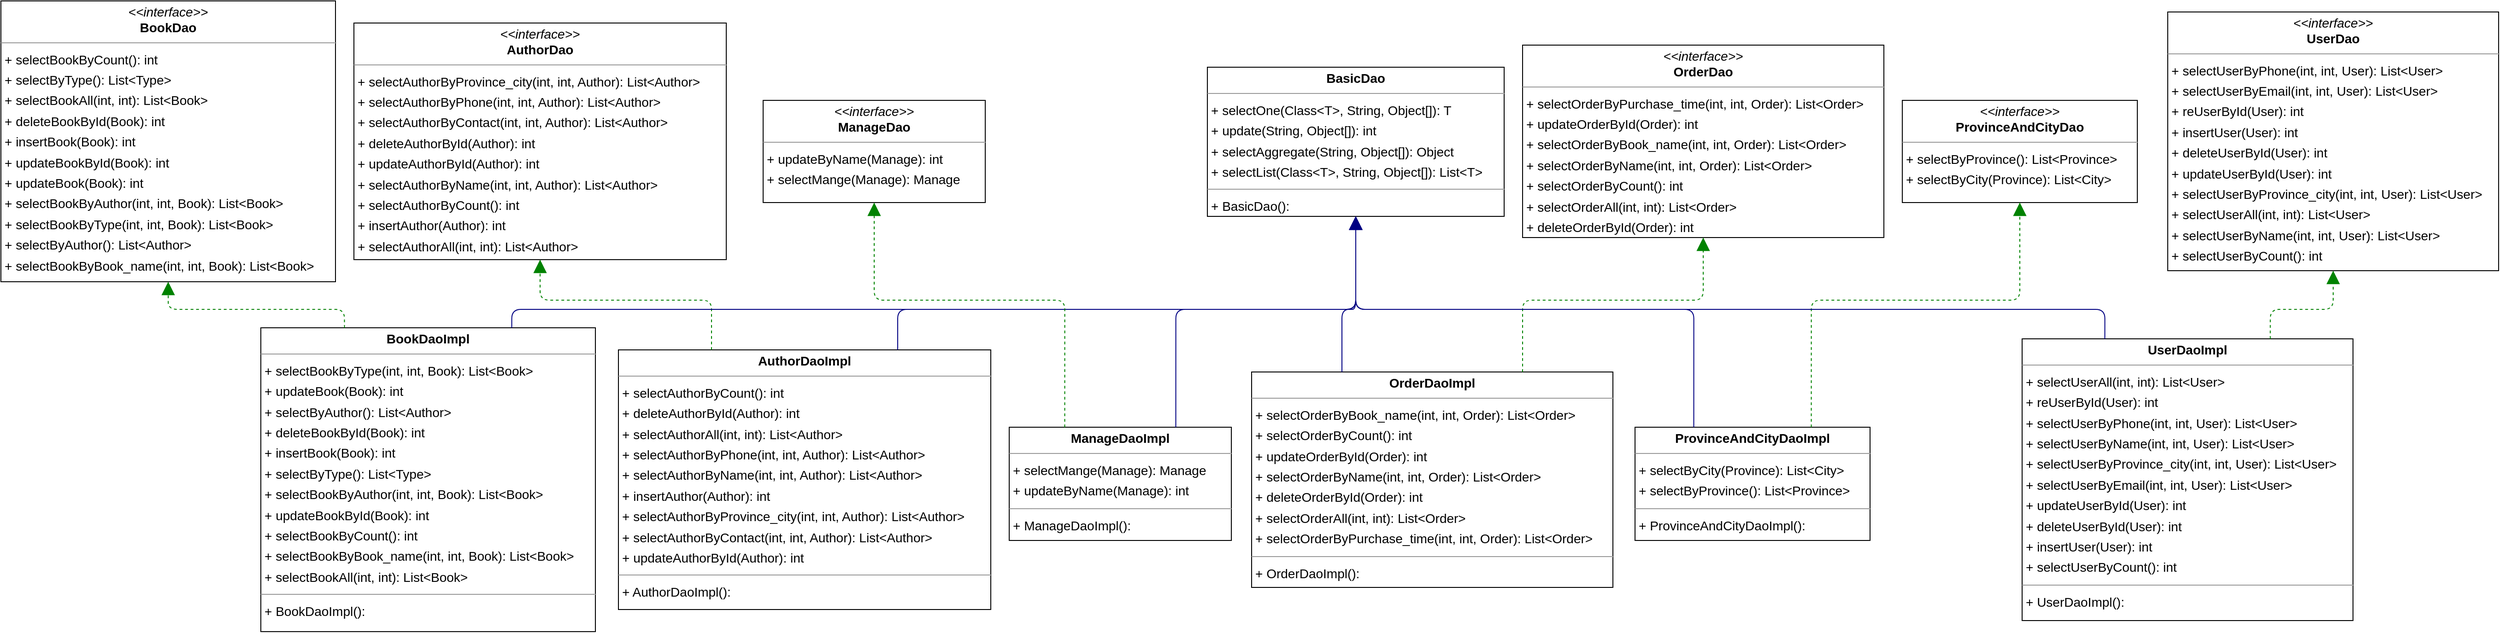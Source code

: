 <mxGraphModel dx="0" dy="0" grid="1" gridSize="10" guides="1" tooltips="1" connect="1" arrows="1" fold="1" page="0" pageScale="1" background="none" math="0" shadow="0">
  <root>
    <mxCell id="0" />
    <mxCell id="1" parent="0" />
    <mxCell id="node0" parent="1" vertex="1" value="&lt;p style=&quot;margin:0px;margin-top:4px;text-align:center;&quot;&gt;&lt;i&gt;&amp;lt;&amp;lt;interface&amp;gt;&amp;gt;&lt;/i&gt;&lt;br/&gt;&lt;b&gt;AuthorDao&lt;/b&gt;&lt;/p&gt;&lt;hr size=&quot;1&quot;/&gt;&lt;p style=&quot;margin:0 0 0 4px;line-height:1.6;&quot;&gt;+ selectAuthorByProvince_city(int, int, Author): List&amp;lt;Author&amp;gt;&lt;br/&gt;+ selectAuthorByPhone(int, int, Author): List&amp;lt;Author&amp;gt;&lt;br/&gt;+ selectAuthorByContact(int, int, Author): List&amp;lt;Author&amp;gt;&lt;br/&gt;+ deleteAuthorById(Author): int&lt;br/&gt;+ updateAuthorById(Author): int&lt;br/&gt;+ selectAuthorByName(int, int, Author): List&amp;lt;Author&amp;gt;&lt;br/&gt;+ selectAuthorByCount(): int&lt;br/&gt;+ insertAuthor(Author): int&lt;br/&gt;+ selectAuthorAll(int, int): List&amp;lt;Author&amp;gt;&lt;/p&gt;" style="verticalAlign=top;align=left;overflow=fill;fontSize=14;fontFamily=Helvetica;html=1;rounded=0;shadow=0;comic=0;labelBackgroundColor=none;strokeWidth=1;">
      <mxGeometry x="262" y="9" width="404" height="257" as="geometry" />
    </mxCell>
    <mxCell id="node1" parent="1" vertex="1" value="&lt;p style=&quot;margin:0px;margin-top:4px;text-align:center;&quot;&gt;&lt;b&gt;AuthorDaoImpl&lt;/b&gt;&lt;/p&gt;&lt;hr size=&quot;1&quot;/&gt;&lt;p style=&quot;margin:0 0 0 4px;line-height:1.6;&quot;&gt;+ selectAuthorByCount(): int&lt;br/&gt;+ deleteAuthorById(Author): int&lt;br/&gt;+ selectAuthorAll(int, int): List&amp;lt;Author&amp;gt;&lt;br/&gt;+ selectAuthorByPhone(int, int, Author): List&amp;lt;Author&amp;gt;&lt;br/&gt;+ selectAuthorByName(int, int, Author): List&amp;lt;Author&amp;gt;&lt;br/&gt;+ insertAuthor(Author): int&lt;br/&gt;+ selectAuthorByProvince_city(int, int, Author): List&amp;lt;Author&amp;gt;&lt;br/&gt;+ selectAuthorByContact(int, int, Author): List&amp;lt;Author&amp;gt;&lt;br/&gt;+ updateAuthorById(Author): int&lt;/p&gt;&lt;hr size=&quot;1&quot;/&gt;&lt;p style=&quot;margin:0 0 0 4px;line-height:1.6;&quot;&gt;+ AuthorDaoImpl(): &lt;/p&gt;" style="verticalAlign=top;align=left;overflow=fill;fontSize=14;fontFamily=Helvetica;html=1;rounded=0;shadow=0;comic=0;labelBackgroundColor=none;strokeWidth=1;">
      <mxGeometry x="549" y="364" width="404" height="282" as="geometry" />
    </mxCell>
    <mxCell id="node9" parent="1" vertex="1" value="&lt;p style=&quot;margin:0px;margin-top:4px;text-align:center;&quot;&gt;&lt;b&gt;BasicDao&lt;/b&gt;&lt;/p&gt;&lt;hr size=&quot;1&quot;/&gt;&lt;p style=&quot;margin:0 0 0 4px;line-height:1.6;&quot;&gt;+ selectOne(Class&amp;lt;T&amp;gt;, String, Object[]): T&lt;br/&gt;+ update(String, Object[]): int&lt;br/&gt;+ selectAggregate(String, Object[]): Object&lt;br/&gt;+ selectList(Class&amp;lt;T&amp;gt;, String, Object[]): List&amp;lt;T&amp;gt;&lt;/p&gt;&lt;hr size=&quot;1&quot;/&gt;&lt;p style=&quot;margin:0 0 0 4px;line-height:1.6;&quot;&gt;+ BasicDao(): &lt;/p&gt;" style="verticalAlign=top;align=left;overflow=fill;fontSize=14;fontFamily=Helvetica;html=1;rounded=0;shadow=0;comic=0;labelBackgroundColor=none;strokeWidth=1;">
      <mxGeometry x="1188" y="57" width="322" height="162" as="geometry" />
    </mxCell>
    <mxCell id="node2" parent="1" vertex="1" value="&lt;p style=&quot;margin:0px;margin-top:4px;text-align:center;&quot;&gt;&lt;i&gt;&amp;lt;&amp;lt;interface&amp;gt;&amp;gt;&lt;/i&gt;&lt;br/&gt;&lt;b&gt;BookDao&lt;/b&gt;&lt;/p&gt;&lt;hr size=&quot;1&quot;/&gt;&lt;p style=&quot;margin:0 0 0 4px;line-height:1.6;&quot;&gt;+ selectBookByCount(): int&lt;br/&gt;+ selectByType(): List&amp;lt;Type&amp;gt;&lt;br/&gt;+ selectBookAll(int, int): List&amp;lt;Book&amp;gt;&lt;br/&gt;+ deleteBookById(Book): int&lt;br/&gt;+ insertBook(Book): int&lt;br/&gt;+ updateBookById(Book): int&lt;br/&gt;+ updateBook(Book): int&lt;br/&gt;+ selectBookByAuthor(int, int, Book): List&amp;lt;Book&amp;gt;&lt;br/&gt;+ selectBookByType(int, int, Book): List&amp;lt;Book&amp;gt;&lt;br/&gt;+ selectByAuthor(): List&amp;lt;Author&amp;gt;&lt;br/&gt;+ selectBookByBook_name(int, int, Book): List&amp;lt;Book&amp;gt;&lt;/p&gt;" style="verticalAlign=top;align=left;overflow=fill;fontSize=14;fontFamily=Helvetica;html=1;rounded=0;shadow=0;comic=0;labelBackgroundColor=none;strokeWidth=1;">
      <mxGeometry x="-121" y="-15" width="363" height="305" as="geometry" />
    </mxCell>
    <mxCell id="node12" parent="1" vertex="1" value="&lt;p style=&quot;margin:0px;margin-top:4px;text-align:center;&quot;&gt;&lt;b&gt;BookDaoImpl&lt;/b&gt;&lt;/p&gt;&lt;hr size=&quot;1&quot;/&gt;&lt;p style=&quot;margin:0 0 0 4px;line-height:1.6;&quot;&gt;+ selectBookByType(int, int, Book): List&amp;lt;Book&amp;gt;&lt;br/&gt;+ updateBook(Book): int&lt;br/&gt;+ selectByAuthor(): List&amp;lt;Author&amp;gt;&lt;br/&gt;+ deleteBookById(Book): int&lt;br/&gt;+ insertBook(Book): int&lt;br/&gt;+ selectByType(): List&amp;lt;Type&amp;gt;&lt;br/&gt;+ selectBookByAuthor(int, int, Book): List&amp;lt;Book&amp;gt;&lt;br/&gt;+ updateBookById(Book): int&lt;br/&gt;+ selectBookByCount(): int&lt;br/&gt;+ selectBookByBook_name(int, int, Book): List&amp;lt;Book&amp;gt;&lt;br/&gt;+ selectBookAll(int, int): List&amp;lt;Book&amp;gt;&lt;/p&gt;&lt;hr size=&quot;1&quot;/&gt;&lt;p style=&quot;margin:0 0 0 4px;line-height:1.6;&quot;&gt;+ BookDaoImpl(): &lt;/p&gt;" style="verticalAlign=top;align=left;overflow=fill;fontSize=14;fontFamily=Helvetica;html=1;rounded=0;shadow=0;comic=0;labelBackgroundColor=none;strokeWidth=1;">
      <mxGeometry x="161" y="340" width="363" height="330" as="geometry" />
    </mxCell>
    <mxCell id="node3" parent="1" vertex="1" value="&lt;p style=&quot;margin:0px;margin-top:4px;text-align:center;&quot;&gt;&lt;i&gt;&amp;lt;&amp;lt;interface&amp;gt;&amp;gt;&lt;/i&gt;&lt;br/&gt;&lt;b&gt;ManageDao&lt;/b&gt;&lt;/p&gt;&lt;hr size=&quot;1&quot;/&gt;&lt;p style=&quot;margin:0 0 0 4px;line-height:1.6;&quot;&gt;+ updateByName(Manage): int&lt;br/&gt;+ selectMange(Manage): Manage&lt;/p&gt;" style="verticalAlign=top;align=left;overflow=fill;fontSize=14;fontFamily=Helvetica;html=1;rounded=0;shadow=0;comic=0;labelBackgroundColor=none;strokeWidth=1;">
      <mxGeometry x="706" y="93" width="241" height="111" as="geometry" />
    </mxCell>
    <mxCell id="node5" parent="1" vertex="1" value="&lt;p style=&quot;margin:0px;margin-top:4px;text-align:center;&quot;&gt;&lt;b&gt;ManageDaoImpl&lt;/b&gt;&lt;/p&gt;&lt;hr size=&quot;1&quot;/&gt;&lt;p style=&quot;margin:0 0 0 4px;line-height:1.6;&quot;&gt;+ selectMange(Manage): Manage&lt;br/&gt;+ updateByName(Manage): int&lt;/p&gt;&lt;hr size=&quot;1&quot;/&gt;&lt;p style=&quot;margin:0 0 0 4px;line-height:1.6;&quot;&gt;+ ManageDaoImpl(): &lt;/p&gt;" style="verticalAlign=top;align=left;overflow=fill;fontSize=14;fontFamily=Helvetica;html=1;rounded=0;shadow=0;comic=0;labelBackgroundColor=none;strokeWidth=1;">
      <mxGeometry x="973" y="448" width="241" height="123" as="geometry" />
    </mxCell>
    <mxCell id="node6" parent="1" vertex="1" value="&lt;p style=&quot;margin:0px;margin-top:4px;text-align:center;&quot;&gt;&lt;i&gt;&amp;lt;&amp;lt;interface&amp;gt;&amp;gt;&lt;/i&gt;&lt;br/&gt;&lt;b&gt;OrderDao&lt;/b&gt;&lt;/p&gt;&lt;hr size=&quot;1&quot;/&gt;&lt;p style=&quot;margin:0 0 0 4px;line-height:1.6;&quot;&gt;+ selectOrderByPurchase_time(int, int, Order): List&amp;lt;Order&amp;gt;&lt;br/&gt;+ updateOrderById(Order): int&lt;br/&gt;+ selectOrderByBook_name(int, int, Order): List&amp;lt;Order&amp;gt;&lt;br/&gt;+ selectOrderByName(int, int, Order): List&amp;lt;Order&amp;gt;&lt;br/&gt;+ selectOrderByCount(): int&lt;br/&gt;+ selectOrderAll(int, int): List&amp;lt;Order&amp;gt;&lt;br/&gt;+ deleteOrderById(Order): int&lt;/p&gt;" style="verticalAlign=top;align=left;overflow=fill;fontSize=14;fontFamily=Helvetica;html=1;rounded=0;shadow=0;comic=0;labelBackgroundColor=none;strokeWidth=1;">
      <mxGeometry x="1530" y="33" width="392" height="209" as="geometry" />
    </mxCell>
    <mxCell id="node7" parent="1" vertex="1" value="&lt;p style=&quot;margin:0px;margin-top:4px;text-align:center;&quot;&gt;&lt;b&gt;OrderDaoImpl&lt;/b&gt;&lt;/p&gt;&lt;hr size=&quot;1&quot;/&gt;&lt;p style=&quot;margin:0 0 0 4px;line-height:1.6;&quot;&gt;+ selectOrderByBook_name(int, int, Order): List&amp;lt;Order&amp;gt;&lt;br/&gt;+ selectOrderByCount(): int&lt;br/&gt;+ updateOrderById(Order): int&lt;br/&gt;+ selectOrderByName(int, int, Order): List&amp;lt;Order&amp;gt;&lt;br/&gt;+ deleteOrderById(Order): int&lt;br/&gt;+ selectOrderAll(int, int): List&amp;lt;Order&amp;gt;&lt;br/&gt;+ selectOrderByPurchase_time(int, int, Order): List&amp;lt;Order&amp;gt;&lt;/p&gt;&lt;hr size=&quot;1&quot;/&gt;&lt;p style=&quot;margin:0 0 0 4px;line-height:1.6;&quot;&gt;+ OrderDaoImpl(): &lt;/p&gt;" style="verticalAlign=top;align=left;overflow=fill;fontSize=14;fontFamily=Helvetica;html=1;rounded=0;shadow=0;comic=0;labelBackgroundColor=none;strokeWidth=1;">
      <mxGeometry x="1236" y="388" width="392" height="234" as="geometry" />
    </mxCell>
    <mxCell id="node8" parent="1" vertex="1" value="&lt;p style=&quot;margin:0px;margin-top:4px;text-align:center;&quot;&gt;&lt;i&gt;&amp;lt;&amp;lt;interface&amp;gt;&amp;gt;&lt;/i&gt;&lt;br/&gt;&lt;b&gt;ProvinceAndCityDao&lt;/b&gt;&lt;/p&gt;&lt;hr size=&quot;1&quot;/&gt;&lt;p style=&quot;margin:0 0 0 4px;line-height:1.6;&quot;&gt;+ selectByProvince(): List&amp;lt;Province&amp;gt;&lt;br/&gt;+ selectByCity(Province): List&amp;lt;City&amp;gt;&lt;/p&gt;" style="verticalAlign=top;align=left;overflow=fill;fontSize=14;fontFamily=Helvetica;html=1;rounded=0;shadow=0;comic=0;labelBackgroundColor=none;strokeWidth=1;">
      <mxGeometry x="1942" y="93" width="255" height="111" as="geometry" />
    </mxCell>
    <mxCell id="node10" parent="1" vertex="1" value="&lt;p style=&quot;margin:0px;margin-top:4px;text-align:center;&quot;&gt;&lt;b&gt;ProvinceAndCityDaoImpl&lt;/b&gt;&lt;/p&gt;&lt;hr size=&quot;1&quot;/&gt;&lt;p style=&quot;margin:0 0 0 4px;line-height:1.6;&quot;&gt;+ selectByCity(Province): List&amp;lt;City&amp;gt;&lt;br/&gt;+ selectByProvince(): List&amp;lt;Province&amp;gt;&lt;/p&gt;&lt;hr size=&quot;1&quot;/&gt;&lt;p style=&quot;margin:0 0 0 4px;line-height:1.6;&quot;&gt;+ ProvinceAndCityDaoImpl(): &lt;/p&gt;" style="verticalAlign=top;align=left;overflow=fill;fontSize=14;fontFamily=Helvetica;html=1;rounded=0;shadow=0;comic=0;labelBackgroundColor=none;strokeWidth=1;">
      <mxGeometry x="1652" y="448" width="255" height="123" as="geometry" />
    </mxCell>
    <mxCell id="node4" parent="1" vertex="1" value="&lt;p style=&quot;margin:0px;margin-top:4px;text-align:center;&quot;&gt;&lt;i&gt;&amp;lt;&amp;lt;interface&amp;gt;&amp;gt;&lt;/i&gt;&lt;br/&gt;&lt;b&gt;UserDao&lt;/b&gt;&lt;/p&gt;&lt;hr size=&quot;1&quot;/&gt;&lt;p style=&quot;margin:0 0 0 4px;line-height:1.6;&quot;&gt;+ selectUserByPhone(int, int, User): List&amp;lt;User&amp;gt;&lt;br/&gt;+ selectUserByEmail(int, int, User): List&amp;lt;User&amp;gt;&lt;br/&gt;+ reUserById(User): int&lt;br/&gt;+ insertUser(User): int&lt;br/&gt;+ deleteUserById(User): int&lt;br/&gt;+ updateUserById(User): int&lt;br/&gt;+ selectUserByProvince_city(int, int, User): List&amp;lt;User&amp;gt;&lt;br/&gt;+ selectUserAll(int, int): List&amp;lt;User&amp;gt;&lt;br/&gt;+ selectUserByName(int, int, User): List&amp;lt;User&amp;gt;&lt;br/&gt;+ selectUserByCount(): int&lt;/p&gt;" style="verticalAlign=top;align=left;overflow=fill;fontSize=14;fontFamily=Helvetica;html=1;rounded=0;shadow=0;comic=0;labelBackgroundColor=none;strokeWidth=1;">
      <mxGeometry x="2230" y="-3" width="359" height="281" as="geometry" />
    </mxCell>
    <mxCell id="node11" parent="1" vertex="1" value="&lt;p style=&quot;margin:0px;margin-top:4px;text-align:center;&quot;&gt;&lt;b&gt;UserDaoImpl&lt;/b&gt;&lt;/p&gt;&lt;hr size=&quot;1&quot;/&gt;&lt;p style=&quot;margin:0 0 0 4px;line-height:1.6;&quot;&gt;+ selectUserAll(int, int): List&amp;lt;User&amp;gt;&lt;br/&gt;+ reUserById(User): int&lt;br/&gt;+ selectUserByPhone(int, int, User): List&amp;lt;User&amp;gt;&lt;br/&gt;+ selectUserByName(int, int, User): List&amp;lt;User&amp;gt;&lt;br/&gt;+ selectUserByProvince_city(int, int, User): List&amp;lt;User&amp;gt;&lt;br/&gt;+ selectUserByEmail(int, int, User): List&amp;lt;User&amp;gt;&lt;br/&gt;+ updateUserById(User): int&lt;br/&gt;+ deleteUserById(User): int&lt;br/&gt;+ insertUser(User): int&lt;br/&gt;+ selectUserByCount(): int&lt;/p&gt;&lt;hr size=&quot;1&quot;/&gt;&lt;p style=&quot;margin:0 0 0 4px;line-height:1.6;&quot;&gt;+ UserDaoImpl(): &lt;/p&gt;" style="verticalAlign=top;align=left;overflow=fill;fontSize=14;fontFamily=Helvetica;html=1;rounded=0;shadow=0;comic=0;labelBackgroundColor=none;strokeWidth=1;">
      <mxGeometry x="2072" y="352" width="359" height="306" as="geometry" />
    </mxCell>
    <mxCell id="edge4" edge="1" value="" parent="1" source="node1" target="node0" style="html=1;rounded=1;edgeStyle=orthogonalEdgeStyle;dashed=1;startArrow=none;endArrow=block;endSize=12;strokeColor=#008200;exitX=0.250;exitY=0.000;exitDx=0;exitDy=0;entryX=0.500;entryY=1.000;entryDx=0;entryDy=0;">
      <mxGeometry width="50" height="50" relative="1" as="geometry">
        <Array as="points">
          <mxPoint x="650" y="310" />
          <mxPoint x="464" y="310" />
        </Array>
      </mxGeometry>
    </mxCell>
    <mxCell id="edge11" edge="1" value="" parent="1" source="node1" target="node9" style="html=1;rounded=1;edgeStyle=orthogonalEdgeStyle;dashed=0;startArrow=none;endArrow=block;endSize=12;strokeColor=#000082;exitX=0.750;exitY=0.000;exitDx=0;exitDy=0;entryX=0.500;entryY=1.000;entryDx=0;entryDy=0;">
      <mxGeometry width="50" height="50" relative="1" as="geometry">
        <Array as="points">
          <mxPoint x="852" y="320" />
          <mxPoint x="1349" y="320" />
        </Array>
      </mxGeometry>
    </mxCell>
    <mxCell id="edge8" edge="1" value="" parent="1" source="node12" target="node9" style="html=1;rounded=1;edgeStyle=orthogonalEdgeStyle;dashed=0;startArrow=none;endArrow=block;endSize=12;strokeColor=#000082;exitX=0.750;exitY=0.000;exitDx=0;exitDy=0;entryX=0.500;entryY=1.000;entryDx=0;entryDy=0;">
      <mxGeometry width="50" height="50" relative="1" as="geometry">
        <Array as="points">
          <mxPoint x="434" y="320" />
          <mxPoint x="1349" y="320" />
        </Array>
      </mxGeometry>
    </mxCell>
    <mxCell id="edge10" edge="1" value="" parent="1" source="node12" target="node2" style="html=1;rounded=1;edgeStyle=orthogonalEdgeStyle;dashed=1;startArrow=none;endArrow=block;endSize=12;strokeColor=#008200;exitX=0.250;exitY=0.000;exitDx=0;exitDy=0;entryX=0.500;entryY=1.000;entryDx=0;entryDy=0;">
      <mxGeometry width="50" height="50" relative="1" as="geometry">
        <Array as="points">
          <mxPoint x="252" y="320" />
          <mxPoint x="61" y="320" />
        </Array>
      </mxGeometry>
    </mxCell>
    <mxCell id="edge9" edge="1" value="" parent="1" source="node5" target="node9" style="html=1;rounded=1;edgeStyle=orthogonalEdgeStyle;dashed=0;startArrow=none;endArrow=block;endSize=12;strokeColor=#000082;exitX=0.750;exitY=0.000;exitDx=0;exitDy=0;entryX=0.500;entryY=1.000;entryDx=0;entryDy=0;">
      <mxGeometry width="50" height="50" relative="1" as="geometry">
        <Array as="points">
          <mxPoint x="1154" y="320" />
          <mxPoint x="1349" y="320" />
        </Array>
      </mxGeometry>
    </mxCell>
    <mxCell id="edge5" edge="1" value="" parent="1" source="node5" target="node3" style="html=1;rounded=1;edgeStyle=orthogonalEdgeStyle;dashed=1;startArrow=none;endArrow=block;endSize=12;strokeColor=#008200;exitX=0.250;exitY=0.000;exitDx=0;exitDy=0;entryX=0.500;entryY=1.000;entryDx=0;entryDy=0;">
      <mxGeometry width="50" height="50" relative="1" as="geometry">
        <Array as="points">
          <mxPoint x="1034" y="310" />
          <mxPoint x="827" y="310" />
        </Array>
      </mxGeometry>
    </mxCell>
    <mxCell id="edge7" edge="1" value="" parent="1" source="node7" target="node9" style="html=1;rounded=1;edgeStyle=orthogonalEdgeStyle;dashed=0;startArrow=none;endArrow=block;endSize=12;strokeColor=#000082;exitX=0.250;exitY=0.000;exitDx=0;exitDy=0;entryX=0.500;entryY=1.000;entryDx=0;entryDy=0;">
      <mxGeometry width="50" height="50" relative="1" as="geometry">
        <Array as="points">
          <mxPoint x="1334" y="320" />
          <mxPoint x="1349" y="320" />
        </Array>
      </mxGeometry>
    </mxCell>
    <mxCell id="edge6" edge="1" value="" parent="1" source="node7" target="node6" style="html=1;rounded=1;edgeStyle=orthogonalEdgeStyle;dashed=1;startArrow=none;endArrow=block;endSize=12;strokeColor=#008200;exitX=0.750;exitY=0.000;exitDx=0;exitDy=0;entryX=0.500;entryY=1.000;entryDx=0;entryDy=0;">
      <mxGeometry width="50" height="50" relative="1" as="geometry">
        <Array as="points">
          <mxPoint x="1530" y="310" />
          <mxPoint x="1726" y="310" />
        </Array>
      </mxGeometry>
    </mxCell>
    <mxCell id="edge3" edge="1" value="" parent="1" source="node10" target="node9" style="html=1;rounded=1;edgeStyle=orthogonalEdgeStyle;dashed=0;startArrow=none;endArrow=block;endSize=12;strokeColor=#000082;exitX=0.250;exitY=0.000;exitDx=0;exitDy=0;entryX=0.500;entryY=1.000;entryDx=0;entryDy=0;">
      <mxGeometry width="50" height="50" relative="1" as="geometry">
        <Array as="points">
          <mxPoint x="1716" y="320" />
          <mxPoint x="1349" y="320" />
        </Array>
      </mxGeometry>
    </mxCell>
    <mxCell id="edge0" edge="1" value="" parent="1" source="node10" target="node8" style="html=1;rounded=1;edgeStyle=orthogonalEdgeStyle;dashed=1;startArrow=none;endArrow=block;endSize=12;strokeColor=#008200;exitX=0.750;exitY=0.000;exitDx=0;exitDy=0;entryX=0.500;entryY=1.000;entryDx=0;entryDy=0;">
      <mxGeometry width="50" height="50" relative="1" as="geometry">
        <Array as="points">
          <mxPoint x="1844" y="310" />
          <mxPoint x="2070" y="310" />
        </Array>
      </mxGeometry>
    </mxCell>
    <mxCell id="edge2" edge="1" value="" parent="1" source="node11" target="node9" style="html=1;rounded=1;edgeStyle=orthogonalEdgeStyle;dashed=0;startArrow=none;endArrow=block;endSize=12;strokeColor=#000082;exitX=0.250;exitY=0.000;exitDx=0;exitDy=0;entryX=0.500;entryY=1.000;entryDx=0;entryDy=0;">
      <mxGeometry width="50" height="50" relative="1" as="geometry">
        <Array as="points">
          <mxPoint x="2162" y="320" />
          <mxPoint x="1349" y="320" />
        </Array>
      </mxGeometry>
    </mxCell>
    <mxCell id="edge1" edge="1" value="" parent="1" source="node11" target="node4" style="html=1;rounded=1;edgeStyle=orthogonalEdgeStyle;dashed=1;startArrow=none;endArrow=block;endSize=12;strokeColor=#008200;exitX=0.750;exitY=0.000;exitDx=0;exitDy=0;entryX=0.500;entryY=1.000;entryDx=0;entryDy=0;">
      <mxGeometry width="50" height="50" relative="1" as="geometry">
        <Array as="points">
          <mxPoint x="2341" y="320" />
          <mxPoint x="2410" y="320" />
        </Array>
      </mxGeometry>
    </mxCell>
  </root>
</mxGraphModel>